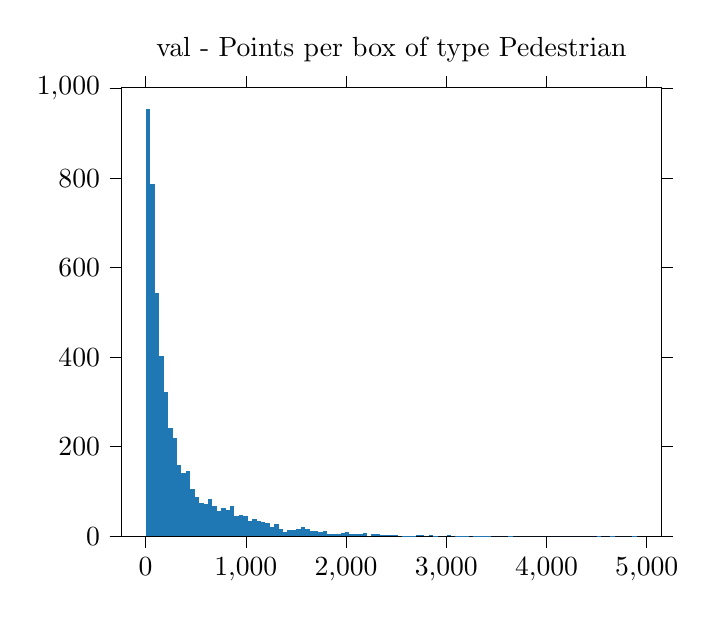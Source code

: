 % This file was created by tikzplotlib v0.8.5.
\begin{tikzpicture}

\definecolor{color0}{rgb}{0.122,0.467,0.706}

\begin{axis}[
tick align=outside,
tick pos=both,
title={val - Points per box of type Pedestrian},
x grid style={white!69.02!black},
xmin=-239.7, xmax=5143.7,
xtick style={color=black},
y grid style={white!69.02!black},
ymin=0, ymax=1001.7,
ytick style={color=black}
]
\draw[fill=color0,draw opacity=0] (axis cs:5,0) rectangle (axis cs:49.09,954);
\draw[fill=color0,draw opacity=0] (axis cs:49.09,0) rectangle (axis cs:93.18,787);
\draw[fill=color0,draw opacity=0] (axis cs:93.18,0) rectangle (axis cs:137.27,544);
\draw[fill=color0,draw opacity=0] (axis cs:137.27,0) rectangle (axis cs:181.36,402);
\draw[fill=color0,draw opacity=0] (axis cs:181.36,0) rectangle (axis cs:225.45,323);
\draw[fill=color0,draw opacity=0] (axis cs:225.45,0) rectangle (axis cs:269.541,241);
\draw[fill=color0,draw opacity=0] (axis cs:269.541,0) rectangle (axis cs:313.631,220);
\draw[fill=color0,draw opacity=0] (axis cs:313.631,0) rectangle (axis cs:357.721,160);
\draw[fill=color0,draw opacity=0] (axis cs:357.721,0) rectangle (axis cs:401.811,141);
\draw[fill=color0,draw opacity=0] (axis cs:401.811,0) rectangle (axis cs:445.901,146);
\draw[fill=color0,draw opacity=0] (axis cs:445.901,0) rectangle (axis cs:489.991,106);
\draw[fill=color0,draw opacity=0] (axis cs:489.991,0) rectangle (axis cs:534.081,87);
\draw[fill=color0,draw opacity=0] (axis cs:534.081,0) rectangle (axis cs:578.171,75);
\draw[fill=color0,draw opacity=0] (axis cs:578.171,0) rectangle (axis cs:622.261,73);
\draw[fill=color0,draw opacity=0] (axis cs:622.261,0) rectangle (axis cs:666.351,83);
\draw[fill=color0,draw opacity=0] (axis cs:666.351,0) rectangle (axis cs:710.441,67);
\draw[fill=color0,draw opacity=0] (axis cs:710.441,0) rectangle (axis cs:754.532,56);
\draw[fill=color0,draw opacity=0] (axis cs:754.532,0) rectangle (axis cs:798.622,62);
\draw[fill=color0,draw opacity=0] (axis cs:798.622,0) rectangle (axis cs:842.712,58);
\draw[fill=color0,draw opacity=0] (axis cs:842.712,0) rectangle (axis cs:886.802,68);
\draw[fill=color0,draw opacity=0] (axis cs:886.802,0) rectangle (axis cs:930.892,46);
\draw[fill=color0,draw opacity=0] (axis cs:930.892,0) rectangle (axis cs:974.982,47);
\draw[fill=color0,draw opacity=0] (axis cs:974.982,0) rectangle (axis cs:1019.072,45);
\draw[fill=color0,draw opacity=0] (axis cs:1019.072,0) rectangle (axis cs:1063.162,33);
\draw[fill=color0,draw opacity=0] (axis cs:1063.162,0) rectangle (axis cs:1107.252,38);
\draw[fill=color0,draw opacity=0] (axis cs:1107.252,0) rectangle (axis cs:1151.342,35);
\draw[fill=color0,draw opacity=0] (axis cs:1151.342,0) rectangle (axis cs:1195.432,31);
\draw[fill=color0,draw opacity=0] (axis cs:1195.432,0) rectangle (axis cs:1239.523,29);
\draw[fill=color0,draw opacity=0] (axis cs:1239.523,0) rectangle (axis cs:1283.613,21);
\draw[fill=color0,draw opacity=0] (axis cs:1283.613,0) rectangle (axis cs:1327.703,27);
\draw[fill=color0,draw opacity=0] (axis cs:1327.703,0) rectangle (axis cs:1371.793,17);
\draw[fill=color0,draw opacity=0] (axis cs:1371.793,0) rectangle (axis cs:1415.883,9);
\draw[fill=color0,draw opacity=0] (axis cs:1415.883,0) rectangle (axis cs:1459.973,13);
\draw[fill=color0,draw opacity=0] (axis cs:1459.973,0) rectangle (axis cs:1504.063,14);
\draw[fill=color0,draw opacity=0] (axis cs:1504.063,0) rectangle (axis cs:1548.153,16);
\draw[fill=color0,draw opacity=0] (axis cs:1548.153,0) rectangle (axis cs:1592.243,20);
\draw[fill=color0,draw opacity=0] (axis cs:1592.243,0) rectangle (axis cs:1636.333,16);
\draw[fill=color0,draw opacity=0] (axis cs:1636.333,0) rectangle (axis cs:1680.423,12);
\draw[fill=color0,draw opacity=0] (axis cs:1680.423,0) rectangle (axis cs:1724.514,12);
\draw[fill=color0,draw opacity=0] (axis cs:1724.514,0) rectangle (axis cs:1768.604,10);
\draw[fill=color0,draw opacity=0] (axis cs:1768.604,0) rectangle (axis cs:1812.694,11);
\draw[fill=color0,draw opacity=0] (axis cs:1812.694,0) rectangle (axis cs:1856.784,6);
\draw[fill=color0,draw opacity=0] (axis cs:1856.784,0) rectangle (axis cs:1900.874,6);
\draw[fill=color0,draw opacity=0] (axis cs:1900.874,0) rectangle (axis cs:1944.964,6);
\draw[fill=color0,draw opacity=0] (axis cs:1944.964,0) rectangle (axis cs:1989.054,7);
\draw[fill=color0,draw opacity=0] (axis cs:1989.054,0) rectangle (axis cs:2033.144,9);
\draw[fill=color0,draw opacity=0] (axis cs:2033.144,0) rectangle (axis cs:2077.234,5);
\draw[fill=color0,draw opacity=0] (axis cs:2077.234,0) rectangle (axis cs:2121.324,5);
\draw[fill=color0,draw opacity=0] (axis cs:2121.324,0) rectangle (axis cs:2165.414,4);
\draw[fill=color0,draw opacity=0] (axis cs:2165.414,0) rectangle (axis cs:2209.505,7);
\draw[fill=color0,draw opacity=0] (axis cs:2209.505,0) rectangle (axis cs:2253.595,0);
\draw[fill=color0,draw opacity=0] (axis cs:2253.595,0) rectangle (axis cs:2297.685,5);
\draw[fill=color0,draw opacity=0] (axis cs:2297.685,0) rectangle (axis cs:2341.775,6);
\draw[fill=color0,draw opacity=0] (axis cs:2341.775,0) rectangle (axis cs:2385.865,2);
\draw[fill=color0,draw opacity=0] (axis cs:2385.865,0) rectangle (axis cs:2429.955,2);
\draw[fill=color0,draw opacity=0] (axis cs:2429.955,0) rectangle (axis cs:2474.045,2);
\draw[fill=color0,draw opacity=0] (axis cs:2474.045,0) rectangle (axis cs:2518.135,3);
\draw[fill=color0,draw opacity=0] (axis cs:2518.135,0) rectangle (axis cs:2562.225,0);
\draw[fill=color0,draw opacity=0] (axis cs:2562.225,0) rectangle (axis cs:2606.315,1);
\draw[fill=color0,draw opacity=0] (axis cs:2606.315,0) rectangle (axis cs:2650.405,1);
\draw[fill=color0,draw opacity=0] (axis cs:2650.405,0) rectangle (axis cs:2694.495,1);
\draw[fill=color0,draw opacity=0] (axis cs:2694.495,0) rectangle (axis cs:2738.586,2);
\draw[fill=color0,draw opacity=0] (axis cs:2738.586,0) rectangle (axis cs:2782.676,2);
\draw[fill=color0,draw opacity=0] (axis cs:2782.676,0) rectangle (axis cs:2826.766,0);
\draw[fill=color0,draw opacity=0] (axis cs:2826.766,0) rectangle (axis cs:2870.856,2);
\draw[fill=color0,draw opacity=0] (axis cs:2870.856,0) rectangle (axis cs:2914.946,1);
\draw[fill=color0,draw opacity=0] (axis cs:2914.946,0) rectangle (axis cs:2959.036,0);
\draw[fill=color0,draw opacity=0] (axis cs:2959.036,0) rectangle (axis cs:3003.126,0);
\draw[fill=color0,draw opacity=0] (axis cs:3003.126,0) rectangle (axis cs:3047.216,2);
\draw[fill=color0,draw opacity=0] (axis cs:3047.216,0) rectangle (axis cs:3091.306,0);
\draw[fill=color0,draw opacity=0] (axis cs:3091.306,0) rectangle (axis cs:3135.396,1);
\draw[fill=color0,draw opacity=0] (axis cs:3135.396,0) rectangle (axis cs:3179.486,1);
\draw[fill=color0,draw opacity=0] (axis cs:3179.486,0) rectangle (axis cs:3223.577,1);
\draw[fill=color0,draw opacity=0] (axis cs:3223.577,0) rectangle (axis cs:3267.667,0);
\draw[fill=color0,draw opacity=0] (axis cs:3267.667,0) rectangle (axis cs:3311.757,1);
\draw[fill=color0,draw opacity=0] (axis cs:3311.757,0) rectangle (axis cs:3355.847,1);
\draw[fill=color0,draw opacity=0] (axis cs:3355.847,0) rectangle (axis cs:3399.937,1);
\draw[fill=color0,draw opacity=0] (axis cs:3399.937,0) rectangle (axis cs:3444.027,1);
\draw[fill=color0,draw opacity=0] (axis cs:3444.027,0) rectangle (axis cs:3488.117,0);
\draw[fill=color0,draw opacity=0] (axis cs:3488.117,0) rectangle (axis cs:3532.207,0);
\draw[fill=color0,draw opacity=0] (axis cs:3532.207,0) rectangle (axis cs:3576.297,0);
\draw[fill=color0,draw opacity=0] (axis cs:3576.297,0) rectangle (axis cs:3620.387,0);
\draw[fill=color0,draw opacity=0] (axis cs:3620.387,0) rectangle (axis cs:3664.477,1);
\draw[fill=color0,draw opacity=0] (axis cs:3664.477,0) rectangle (axis cs:3708.568,0);
\draw[fill=color0,draw opacity=0] (axis cs:3708.568,0) rectangle (axis cs:3752.658,0);
\draw[fill=color0,draw opacity=0] (axis cs:3752.658,0) rectangle (axis cs:3796.748,0);
\draw[fill=color0,draw opacity=0] (axis cs:3796.748,0) rectangle (axis cs:3840.838,0);
\draw[fill=color0,draw opacity=0] (axis cs:3840.838,0) rectangle (axis cs:3884.928,0);
\draw[fill=color0,draw opacity=0] (axis cs:3884.928,0) rectangle (axis cs:3929.018,0);
\draw[fill=color0,draw opacity=0] (axis cs:3929.018,0) rectangle (axis cs:3973.108,0);
\draw[fill=color0,draw opacity=0] (axis cs:3973.108,0) rectangle (axis cs:4017.198,0);
\draw[fill=color0,draw opacity=0] (axis cs:4017.198,0) rectangle (axis cs:4061.288,0);
\draw[fill=color0,draw opacity=0] (axis cs:4061.288,0) rectangle (axis cs:4105.378,0);
\draw[fill=color0,draw opacity=0] (axis cs:4105.378,0) rectangle (axis cs:4149.468,0);
\draw[fill=color0,draw opacity=0] (axis cs:4149.468,0) rectangle (axis cs:4193.559,0);
\draw[fill=color0,draw opacity=0] (axis cs:4193.559,0) rectangle (axis cs:4237.649,0);
\draw[fill=color0,draw opacity=0] (axis cs:4237.649,0) rectangle (axis cs:4281.739,0);
\draw[fill=color0,draw opacity=0] (axis cs:4281.739,0) rectangle (axis cs:4325.829,0);
\draw[fill=color0,draw opacity=0] (axis cs:4325.829,0) rectangle (axis cs:4369.919,0);
\draw[fill=color0,draw opacity=0] (axis cs:4369.919,0) rectangle (axis cs:4414.009,0);
\draw[fill=color0,draw opacity=0] (axis cs:4414.009,0) rectangle (axis cs:4458.099,0);
\draw[fill=color0,draw opacity=0] (axis cs:4458.099,0) rectangle (axis cs:4502.189,0);
\draw[fill=color0,draw opacity=0] (axis cs:4502.189,0) rectangle (axis cs:4546.279,1);
\draw[fill=color0,draw opacity=0] (axis cs:4546.279,0) rectangle (axis cs:4590.369,0);
\draw[fill=color0,draw opacity=0] (axis cs:4590.369,0) rectangle (axis cs:4634.459,0);
\draw[fill=color0,draw opacity=0] (axis cs:4634.459,0) rectangle (axis cs:4678.55,1);
\draw[fill=color0,draw opacity=0] (axis cs:4678.55,0) rectangle (axis cs:4722.64,0);
\draw[fill=color0,draw opacity=0] (axis cs:4722.64,0) rectangle (axis cs:4766.73,0);
\draw[fill=color0,draw opacity=0] (axis cs:4766.73,0) rectangle (axis cs:4810.82,0);
\draw[fill=color0,draw opacity=0] (axis cs:4810.82,0) rectangle (axis cs:4854.91,0);
\draw[fill=color0,draw opacity=0] (axis cs:4854.91,0) rectangle (axis cs:4899,1);
\end{axis}

\end{tikzpicture}
